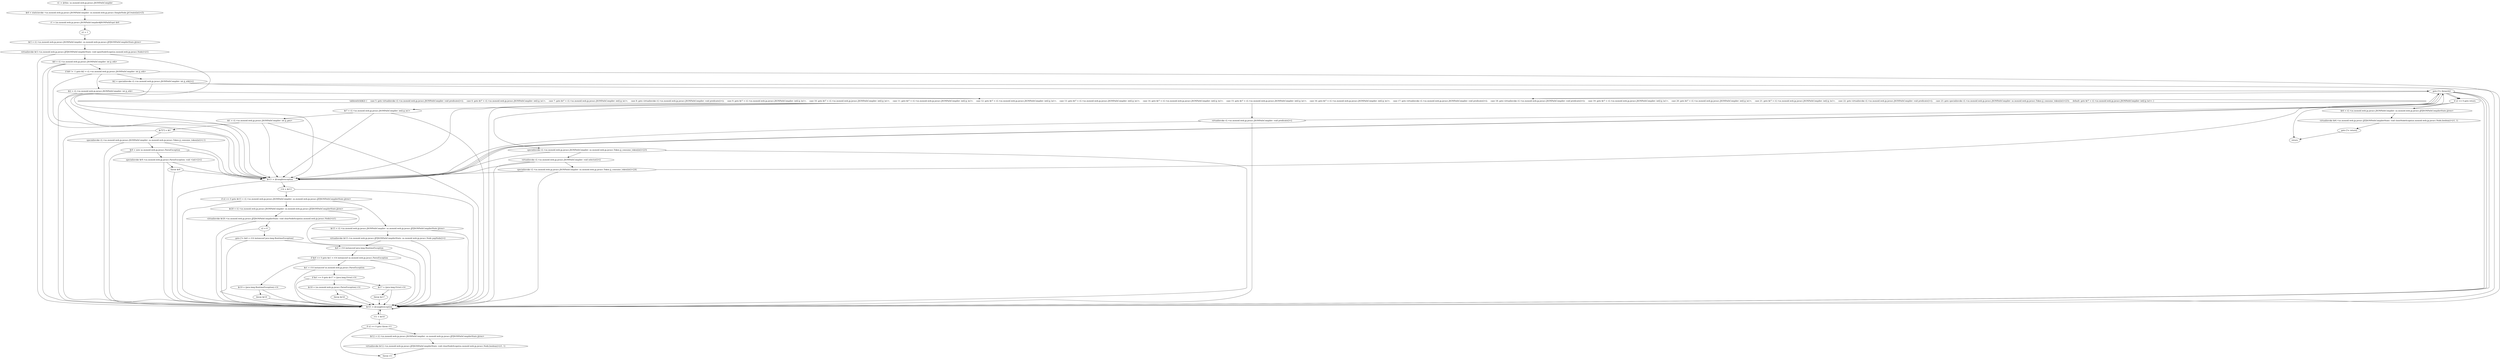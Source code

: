 digraph "unitGraph" {
    "r2 := @this: us.monoid.web.jp.javacc.JSONPathCompiler"
    "$r0 = staticinvoke <us.monoid.web.jp.javacc.JSONPathCompiler: us.monoid.web.jp.javacc.SimpleNode jjtCreate(int)>(5)"
    "r1 = (us.monoid.web.jp.javacc.JSONPathCompiler$JSONPathExpr) $r0"
    "z2 = 1"
    "$r3 = r2.<us.monoid.web.jp.javacc.JSONPathCompiler: us.monoid.web.jp.javacc.JJTJSONPathCompilerState jjtree>"
    "virtualinvoke $r3.<us.monoid.web.jp.javacc.JJTJSONPathCompilerState: void openNodeScope(us.monoid.web.jp.javacc.Node)>(r1)"
    "$i0 = r2.<us.monoid.web.jp.javacc.JSONPathCompiler: int jj_ntk>"
    "if $i0 != -1 goto $i2 = r2.<us.monoid.web.jp.javacc.JSONPathCompiler: int jj_ntk>"
    "$i2 = specialinvoke r2.<us.monoid.web.jp.javacc.JSONPathCompiler: int jj_ntk()>()"
    "goto [?= (branch)]"
    "$i2 = r2.<us.monoid.web.jp.javacc.JSONPathCompiler: int jj_ntk>"
    "tableswitch($i2) {     case 5: goto virtualinvoke r2.<us.monoid.web.jp.javacc.JSONPathCompiler: void predicate()>();     case 6: goto $r7 = r2.<us.monoid.web.jp.javacc.JSONPathCompiler: int[] jj_la1>;     case 7: goto $r7 = r2.<us.monoid.web.jp.javacc.JSONPathCompiler: int[] jj_la1>;     case 8: goto virtualinvoke r2.<us.monoid.web.jp.javacc.JSONPathCompiler: void predicate()>();     case 9: goto $r7 = r2.<us.monoid.web.jp.javacc.JSONPathCompiler: int[] jj_la1>;     case 10: goto $r7 = r2.<us.monoid.web.jp.javacc.JSONPathCompiler: int[] jj_la1>;     case 11: goto $r7 = r2.<us.monoid.web.jp.javacc.JSONPathCompiler: int[] jj_la1>;     case 12: goto $r7 = r2.<us.monoid.web.jp.javacc.JSONPathCompiler: int[] jj_la1>;     case 13: goto $r7 = r2.<us.monoid.web.jp.javacc.JSONPathCompiler: int[] jj_la1>;     case 14: goto $r7 = r2.<us.monoid.web.jp.javacc.JSONPathCompiler: int[] jj_la1>;     case 15: goto $r7 = r2.<us.monoid.web.jp.javacc.JSONPathCompiler: int[] jj_la1>;     case 16: goto $r7 = r2.<us.monoid.web.jp.javacc.JSONPathCompiler: int[] jj_la1>;     case 17: goto virtualinvoke r2.<us.monoid.web.jp.javacc.JSONPathCompiler: void predicate()>();     case 18: goto virtualinvoke r2.<us.monoid.web.jp.javacc.JSONPathCompiler: void predicate()>();     case 19: goto $r7 = r2.<us.monoid.web.jp.javacc.JSONPathCompiler: int[] jj_la1>;     case 20: goto $r7 = r2.<us.monoid.web.jp.javacc.JSONPathCompiler: int[] jj_la1>;     case 21: goto $r7 = r2.<us.monoid.web.jp.javacc.JSONPathCompiler: int[] jj_la1>;     case 22: goto virtualinvoke r2.<us.monoid.web.jp.javacc.JSONPathCompiler: void predicate()>();     case 23: goto specialinvoke r2.<us.monoid.web.jp.javacc.JSONPathCompiler: us.monoid.web.jp.javacc.Token jj_consume_token(int)>(23);     default: goto $r7 = r2.<us.monoid.web.jp.javacc.JSONPathCompiler: int[] jj_la1>; }"
    "virtualinvoke r2.<us.monoid.web.jp.javacc.JSONPathCompiler: void predicate()>()"
    "specialinvoke r2.<us.monoid.web.jp.javacc.JSONPathCompiler: us.monoid.web.jp.javacc.Token jj_consume_token(int)>(23)"
    "virtualinvoke r2.<us.monoid.web.jp.javacc.JSONPathCompiler: void selector()>()"
    "specialinvoke r2.<us.monoid.web.jp.javacc.JSONPathCompiler: us.monoid.web.jp.javacc.Token jj_consume_token(int)>(24)"
    "$r7 = r2.<us.monoid.web.jp.javacc.JSONPathCompiler: int[] jj_la1>"
    "$i1 = r2.<us.monoid.web.jp.javacc.JSONPathCompiler: int jj_gen>"
    "$r7[7] = $i1"
    "specialinvoke r2.<us.monoid.web.jp.javacc.JSONPathCompiler: us.monoid.web.jp.javacc.Token jj_consume_token(int)>(-1)"
    "$r9 = new us.monoid.web.jp.javacc.ParseException"
    "specialinvoke $r9.<us.monoid.web.jp.javacc.ParseException: void <init>()>()"
    "throw $r9"
    "if z2 == 0 goto return"
    "$r6 = r2.<us.monoid.web.jp.javacc.JSONPathCompiler: us.monoid.web.jp.javacc.JJTJSONPathCompilerState jjtree>"
    "virtualinvoke $r6.<us.monoid.web.jp.javacc.JJTJSONPathCompilerState: void closeNodeScope(us.monoid.web.jp.javacc.Node,boolean)>(r1, 1)"
    "goto [?= return]"
    "$r13 := @caughtexception"
    "r14 = $r13"
    "if z2 == 0 goto $r15 = r2.<us.monoid.web.jp.javacc.JSONPathCompiler: us.monoid.web.jp.javacc.JJTJSONPathCompilerState jjtree>"
    "$r20 = r2.<us.monoid.web.jp.javacc.JSONPathCompiler: us.monoid.web.jp.javacc.JJTJSONPathCompilerState jjtree>"
    "virtualinvoke $r20.<us.monoid.web.jp.javacc.JJTJSONPathCompilerState: void clearNodeScope(us.monoid.web.jp.javacc.Node)>(r1)"
    "z2 = 0"
    "goto [?= $z0 = r14 instanceof java.lang.RuntimeException]"
    "$r15 = r2.<us.monoid.web.jp.javacc.JSONPathCompiler: us.monoid.web.jp.javacc.JJTJSONPathCompilerState jjtree>"
    "virtualinvoke $r15.<us.monoid.web.jp.javacc.JJTJSONPathCompilerState: us.monoid.web.jp.javacc.Node popNode()>()"
    "$z0 = r14 instanceof java.lang.RuntimeException"
    "if $z0 == 0 goto $z1 = r14 instanceof us.monoid.web.jp.javacc.ParseException"
    "$r19 = (java.lang.RuntimeException) r14"
    "throw $r19"
    "$z1 = r14 instanceof us.monoid.web.jp.javacc.ParseException"
    "if $z1 == 0 goto $r17 = (java.lang.Error) r14"
    "$r18 = (us.monoid.web.jp.javacc.ParseException) r14"
    "throw $r18"
    "$r17 = (java.lang.Error) r14"
    "throw $r17"
    "$r10 := @caughtexception"
    "r11 = $r10"
    "if z2 == 0 goto throw r11"
    "$r12 = r2.<us.monoid.web.jp.javacc.JSONPathCompiler: us.monoid.web.jp.javacc.JJTJSONPathCompilerState jjtree>"
    "virtualinvoke $r12.<us.monoid.web.jp.javacc.JJTJSONPathCompilerState: void closeNodeScope(us.monoid.web.jp.javacc.Node,boolean)>(r1, 1)"
    "throw r11"
    "return"
    "r2 := @this: us.monoid.web.jp.javacc.JSONPathCompiler"->"$r0 = staticinvoke <us.monoid.web.jp.javacc.JSONPathCompiler: us.monoid.web.jp.javacc.SimpleNode jjtCreate(int)>(5)";
    "$r0 = staticinvoke <us.monoid.web.jp.javacc.JSONPathCompiler: us.monoid.web.jp.javacc.SimpleNode jjtCreate(int)>(5)"->"r1 = (us.monoid.web.jp.javacc.JSONPathCompiler$JSONPathExpr) $r0";
    "r1 = (us.monoid.web.jp.javacc.JSONPathCompiler$JSONPathExpr) $r0"->"z2 = 1";
    "z2 = 1"->"$r3 = r2.<us.monoid.web.jp.javacc.JSONPathCompiler: us.monoid.web.jp.javacc.JJTJSONPathCompilerState jjtree>";
    "$r3 = r2.<us.monoid.web.jp.javacc.JSONPathCompiler: us.monoid.web.jp.javacc.JJTJSONPathCompilerState jjtree>"->"virtualinvoke $r3.<us.monoid.web.jp.javacc.JJTJSONPathCompilerState: void openNodeScope(us.monoid.web.jp.javacc.Node)>(r1)";
    "virtualinvoke $r3.<us.monoid.web.jp.javacc.JJTJSONPathCompilerState: void openNodeScope(us.monoid.web.jp.javacc.Node)>(r1)"->"$r13 := @caughtexception";
    "virtualinvoke $r3.<us.monoid.web.jp.javacc.JJTJSONPathCompilerState: void openNodeScope(us.monoid.web.jp.javacc.Node)>(r1)"->"$r10 := @caughtexception";
    "virtualinvoke $r3.<us.monoid.web.jp.javacc.JJTJSONPathCompilerState: void openNodeScope(us.monoid.web.jp.javacc.Node)>(r1)"->"$i0 = r2.<us.monoid.web.jp.javacc.JSONPathCompiler: int jj_ntk>";
    "$i0 = r2.<us.monoid.web.jp.javacc.JSONPathCompiler: int jj_ntk>"->"$r13 := @caughtexception";
    "$i0 = r2.<us.monoid.web.jp.javacc.JSONPathCompiler: int jj_ntk>"->"$r10 := @caughtexception";
    "$i0 = r2.<us.monoid.web.jp.javacc.JSONPathCompiler: int jj_ntk>"->"if $i0 != -1 goto $i2 = r2.<us.monoid.web.jp.javacc.JSONPathCompiler: int jj_ntk>";
    "if $i0 != -1 goto $i2 = r2.<us.monoid.web.jp.javacc.JSONPathCompiler: int jj_ntk>"->"$i2 = specialinvoke r2.<us.monoid.web.jp.javacc.JSONPathCompiler: int jj_ntk()>()";
    "if $i0 != -1 goto $i2 = r2.<us.monoid.web.jp.javacc.JSONPathCompiler: int jj_ntk>"->"$i2 = r2.<us.monoid.web.jp.javacc.JSONPathCompiler: int jj_ntk>";
    "if $i0 != -1 goto $i2 = r2.<us.monoid.web.jp.javacc.JSONPathCompiler: int jj_ntk>"->"$r13 := @caughtexception";
    "if $i0 != -1 goto $i2 = r2.<us.monoid.web.jp.javacc.JSONPathCompiler: int jj_ntk>"->"$r10 := @caughtexception";
    "$i2 = specialinvoke r2.<us.monoid.web.jp.javacc.JSONPathCompiler: int jj_ntk()>()"->"$r13 := @caughtexception";
    "$i2 = specialinvoke r2.<us.monoid.web.jp.javacc.JSONPathCompiler: int jj_ntk()>()"->"$r10 := @caughtexception";
    "$i2 = specialinvoke r2.<us.monoid.web.jp.javacc.JSONPathCompiler: int jj_ntk()>()"->"goto [?= (branch)]";
    "goto [?= (branch)]"->"$r13 := @caughtexception";
    "goto [?= (branch)]"->"$r10 := @caughtexception";
    "goto [?= (branch)]"->"tableswitch($i2) {     case 5: goto virtualinvoke r2.<us.monoid.web.jp.javacc.JSONPathCompiler: void predicate()>();     case 6: goto $r7 = r2.<us.monoid.web.jp.javacc.JSONPathCompiler: int[] jj_la1>;     case 7: goto $r7 = r2.<us.monoid.web.jp.javacc.JSONPathCompiler: int[] jj_la1>;     case 8: goto virtualinvoke r2.<us.monoid.web.jp.javacc.JSONPathCompiler: void predicate()>();     case 9: goto $r7 = r2.<us.monoid.web.jp.javacc.JSONPathCompiler: int[] jj_la1>;     case 10: goto $r7 = r2.<us.monoid.web.jp.javacc.JSONPathCompiler: int[] jj_la1>;     case 11: goto $r7 = r2.<us.monoid.web.jp.javacc.JSONPathCompiler: int[] jj_la1>;     case 12: goto $r7 = r2.<us.monoid.web.jp.javacc.JSONPathCompiler: int[] jj_la1>;     case 13: goto $r7 = r2.<us.monoid.web.jp.javacc.JSONPathCompiler: int[] jj_la1>;     case 14: goto $r7 = r2.<us.monoid.web.jp.javacc.JSONPathCompiler: int[] jj_la1>;     case 15: goto $r7 = r2.<us.monoid.web.jp.javacc.JSONPathCompiler: int[] jj_la1>;     case 16: goto $r7 = r2.<us.monoid.web.jp.javacc.JSONPathCompiler: int[] jj_la1>;     case 17: goto virtualinvoke r2.<us.monoid.web.jp.javacc.JSONPathCompiler: void predicate()>();     case 18: goto virtualinvoke r2.<us.monoid.web.jp.javacc.JSONPathCompiler: void predicate()>();     case 19: goto $r7 = r2.<us.monoid.web.jp.javacc.JSONPathCompiler: int[] jj_la1>;     case 20: goto $r7 = r2.<us.monoid.web.jp.javacc.JSONPathCompiler: int[] jj_la1>;     case 21: goto $r7 = r2.<us.monoid.web.jp.javacc.JSONPathCompiler: int[] jj_la1>;     case 22: goto virtualinvoke r2.<us.monoid.web.jp.javacc.JSONPathCompiler: void predicate()>();     case 23: goto specialinvoke r2.<us.monoid.web.jp.javacc.JSONPathCompiler: us.monoid.web.jp.javacc.Token jj_consume_token(int)>(23);     default: goto $r7 = r2.<us.monoid.web.jp.javacc.JSONPathCompiler: int[] jj_la1>; }";
    "$i2 = r2.<us.monoid.web.jp.javacc.JSONPathCompiler: int jj_ntk>"->"$r13 := @caughtexception";
    "$i2 = r2.<us.monoid.web.jp.javacc.JSONPathCompiler: int jj_ntk>"->"$r10 := @caughtexception";
    "$i2 = r2.<us.monoid.web.jp.javacc.JSONPathCompiler: int jj_ntk>"->"tableswitch($i2) {     case 5: goto virtualinvoke r2.<us.monoid.web.jp.javacc.JSONPathCompiler: void predicate()>();     case 6: goto $r7 = r2.<us.monoid.web.jp.javacc.JSONPathCompiler: int[] jj_la1>;     case 7: goto $r7 = r2.<us.monoid.web.jp.javacc.JSONPathCompiler: int[] jj_la1>;     case 8: goto virtualinvoke r2.<us.monoid.web.jp.javacc.JSONPathCompiler: void predicate()>();     case 9: goto $r7 = r2.<us.monoid.web.jp.javacc.JSONPathCompiler: int[] jj_la1>;     case 10: goto $r7 = r2.<us.monoid.web.jp.javacc.JSONPathCompiler: int[] jj_la1>;     case 11: goto $r7 = r2.<us.monoid.web.jp.javacc.JSONPathCompiler: int[] jj_la1>;     case 12: goto $r7 = r2.<us.monoid.web.jp.javacc.JSONPathCompiler: int[] jj_la1>;     case 13: goto $r7 = r2.<us.monoid.web.jp.javacc.JSONPathCompiler: int[] jj_la1>;     case 14: goto $r7 = r2.<us.monoid.web.jp.javacc.JSONPathCompiler: int[] jj_la1>;     case 15: goto $r7 = r2.<us.monoid.web.jp.javacc.JSONPathCompiler: int[] jj_la1>;     case 16: goto $r7 = r2.<us.monoid.web.jp.javacc.JSONPathCompiler: int[] jj_la1>;     case 17: goto virtualinvoke r2.<us.monoid.web.jp.javacc.JSONPathCompiler: void predicate()>();     case 18: goto virtualinvoke r2.<us.monoid.web.jp.javacc.JSONPathCompiler: void predicate()>();     case 19: goto $r7 = r2.<us.monoid.web.jp.javacc.JSONPathCompiler: int[] jj_la1>;     case 20: goto $r7 = r2.<us.monoid.web.jp.javacc.JSONPathCompiler: int[] jj_la1>;     case 21: goto $r7 = r2.<us.monoid.web.jp.javacc.JSONPathCompiler: int[] jj_la1>;     case 22: goto virtualinvoke r2.<us.monoid.web.jp.javacc.JSONPathCompiler: void predicate()>();     case 23: goto specialinvoke r2.<us.monoid.web.jp.javacc.JSONPathCompiler: us.monoid.web.jp.javacc.Token jj_consume_token(int)>(23);     default: goto $r7 = r2.<us.monoid.web.jp.javacc.JSONPathCompiler: int[] jj_la1>; }";
    "tableswitch($i2) {     case 5: goto virtualinvoke r2.<us.monoid.web.jp.javacc.JSONPathCompiler: void predicate()>();     case 6: goto $r7 = r2.<us.monoid.web.jp.javacc.JSONPathCompiler: int[] jj_la1>;     case 7: goto $r7 = r2.<us.monoid.web.jp.javacc.JSONPathCompiler: int[] jj_la1>;     case 8: goto virtualinvoke r2.<us.monoid.web.jp.javacc.JSONPathCompiler: void predicate()>();     case 9: goto $r7 = r2.<us.monoid.web.jp.javacc.JSONPathCompiler: int[] jj_la1>;     case 10: goto $r7 = r2.<us.monoid.web.jp.javacc.JSONPathCompiler: int[] jj_la1>;     case 11: goto $r7 = r2.<us.monoid.web.jp.javacc.JSONPathCompiler: int[] jj_la1>;     case 12: goto $r7 = r2.<us.monoid.web.jp.javacc.JSONPathCompiler: int[] jj_la1>;     case 13: goto $r7 = r2.<us.monoid.web.jp.javacc.JSONPathCompiler: int[] jj_la1>;     case 14: goto $r7 = r2.<us.monoid.web.jp.javacc.JSONPathCompiler: int[] jj_la1>;     case 15: goto $r7 = r2.<us.monoid.web.jp.javacc.JSONPathCompiler: int[] jj_la1>;     case 16: goto $r7 = r2.<us.monoid.web.jp.javacc.JSONPathCompiler: int[] jj_la1>;     case 17: goto virtualinvoke r2.<us.monoid.web.jp.javacc.JSONPathCompiler: void predicate()>();     case 18: goto virtualinvoke r2.<us.monoid.web.jp.javacc.JSONPathCompiler: void predicate()>();     case 19: goto $r7 = r2.<us.monoid.web.jp.javacc.JSONPathCompiler: int[] jj_la1>;     case 20: goto $r7 = r2.<us.monoid.web.jp.javacc.JSONPathCompiler: int[] jj_la1>;     case 21: goto $r7 = r2.<us.monoid.web.jp.javacc.JSONPathCompiler: int[] jj_la1>;     case 22: goto virtualinvoke r2.<us.monoid.web.jp.javacc.JSONPathCompiler: void predicate()>();     case 23: goto specialinvoke r2.<us.monoid.web.jp.javacc.JSONPathCompiler: us.monoid.web.jp.javacc.Token jj_consume_token(int)>(23);     default: goto $r7 = r2.<us.monoid.web.jp.javacc.JSONPathCompiler: int[] jj_la1>; }"->"virtualinvoke r2.<us.monoid.web.jp.javacc.JSONPathCompiler: void predicate()>()";
    "tableswitch($i2) {     case 5: goto virtualinvoke r2.<us.monoid.web.jp.javacc.JSONPathCompiler: void predicate()>();     case 6: goto $r7 = r2.<us.monoid.web.jp.javacc.JSONPathCompiler: int[] jj_la1>;     case 7: goto $r7 = r2.<us.monoid.web.jp.javacc.JSONPathCompiler: int[] jj_la1>;     case 8: goto virtualinvoke r2.<us.monoid.web.jp.javacc.JSONPathCompiler: void predicate()>();     case 9: goto $r7 = r2.<us.monoid.web.jp.javacc.JSONPathCompiler: int[] jj_la1>;     case 10: goto $r7 = r2.<us.monoid.web.jp.javacc.JSONPathCompiler: int[] jj_la1>;     case 11: goto $r7 = r2.<us.monoid.web.jp.javacc.JSONPathCompiler: int[] jj_la1>;     case 12: goto $r7 = r2.<us.monoid.web.jp.javacc.JSONPathCompiler: int[] jj_la1>;     case 13: goto $r7 = r2.<us.monoid.web.jp.javacc.JSONPathCompiler: int[] jj_la1>;     case 14: goto $r7 = r2.<us.monoid.web.jp.javacc.JSONPathCompiler: int[] jj_la1>;     case 15: goto $r7 = r2.<us.monoid.web.jp.javacc.JSONPathCompiler: int[] jj_la1>;     case 16: goto $r7 = r2.<us.monoid.web.jp.javacc.JSONPathCompiler: int[] jj_la1>;     case 17: goto virtualinvoke r2.<us.monoid.web.jp.javacc.JSONPathCompiler: void predicate()>();     case 18: goto virtualinvoke r2.<us.monoid.web.jp.javacc.JSONPathCompiler: void predicate()>();     case 19: goto $r7 = r2.<us.monoid.web.jp.javacc.JSONPathCompiler: int[] jj_la1>;     case 20: goto $r7 = r2.<us.monoid.web.jp.javacc.JSONPathCompiler: int[] jj_la1>;     case 21: goto $r7 = r2.<us.monoid.web.jp.javacc.JSONPathCompiler: int[] jj_la1>;     case 22: goto virtualinvoke r2.<us.monoid.web.jp.javacc.JSONPathCompiler: void predicate()>();     case 23: goto specialinvoke r2.<us.monoid.web.jp.javacc.JSONPathCompiler: us.monoid.web.jp.javacc.Token jj_consume_token(int)>(23);     default: goto $r7 = r2.<us.monoid.web.jp.javacc.JSONPathCompiler: int[] jj_la1>; }"->"$r7 = r2.<us.monoid.web.jp.javacc.JSONPathCompiler: int[] jj_la1>";
    "tableswitch($i2) {     case 5: goto virtualinvoke r2.<us.monoid.web.jp.javacc.JSONPathCompiler: void predicate()>();     case 6: goto $r7 = r2.<us.monoid.web.jp.javacc.JSONPathCompiler: int[] jj_la1>;     case 7: goto $r7 = r2.<us.monoid.web.jp.javacc.JSONPathCompiler: int[] jj_la1>;     case 8: goto virtualinvoke r2.<us.monoid.web.jp.javacc.JSONPathCompiler: void predicate()>();     case 9: goto $r7 = r2.<us.monoid.web.jp.javacc.JSONPathCompiler: int[] jj_la1>;     case 10: goto $r7 = r2.<us.monoid.web.jp.javacc.JSONPathCompiler: int[] jj_la1>;     case 11: goto $r7 = r2.<us.monoid.web.jp.javacc.JSONPathCompiler: int[] jj_la1>;     case 12: goto $r7 = r2.<us.monoid.web.jp.javacc.JSONPathCompiler: int[] jj_la1>;     case 13: goto $r7 = r2.<us.monoid.web.jp.javacc.JSONPathCompiler: int[] jj_la1>;     case 14: goto $r7 = r2.<us.monoid.web.jp.javacc.JSONPathCompiler: int[] jj_la1>;     case 15: goto $r7 = r2.<us.monoid.web.jp.javacc.JSONPathCompiler: int[] jj_la1>;     case 16: goto $r7 = r2.<us.monoid.web.jp.javacc.JSONPathCompiler: int[] jj_la1>;     case 17: goto virtualinvoke r2.<us.monoid.web.jp.javacc.JSONPathCompiler: void predicate()>();     case 18: goto virtualinvoke r2.<us.monoid.web.jp.javacc.JSONPathCompiler: void predicate()>();     case 19: goto $r7 = r2.<us.monoid.web.jp.javacc.JSONPathCompiler: int[] jj_la1>;     case 20: goto $r7 = r2.<us.monoid.web.jp.javacc.JSONPathCompiler: int[] jj_la1>;     case 21: goto $r7 = r2.<us.monoid.web.jp.javacc.JSONPathCompiler: int[] jj_la1>;     case 22: goto virtualinvoke r2.<us.monoid.web.jp.javacc.JSONPathCompiler: void predicate()>();     case 23: goto specialinvoke r2.<us.monoid.web.jp.javacc.JSONPathCompiler: us.monoid.web.jp.javacc.Token jj_consume_token(int)>(23);     default: goto $r7 = r2.<us.monoid.web.jp.javacc.JSONPathCompiler: int[] jj_la1>; }"->"specialinvoke r2.<us.monoid.web.jp.javacc.JSONPathCompiler: us.monoid.web.jp.javacc.Token jj_consume_token(int)>(23)";
    "tableswitch($i2) {     case 5: goto virtualinvoke r2.<us.monoid.web.jp.javacc.JSONPathCompiler: void predicate()>();     case 6: goto $r7 = r2.<us.monoid.web.jp.javacc.JSONPathCompiler: int[] jj_la1>;     case 7: goto $r7 = r2.<us.monoid.web.jp.javacc.JSONPathCompiler: int[] jj_la1>;     case 8: goto virtualinvoke r2.<us.monoid.web.jp.javacc.JSONPathCompiler: void predicate()>();     case 9: goto $r7 = r2.<us.monoid.web.jp.javacc.JSONPathCompiler: int[] jj_la1>;     case 10: goto $r7 = r2.<us.monoid.web.jp.javacc.JSONPathCompiler: int[] jj_la1>;     case 11: goto $r7 = r2.<us.monoid.web.jp.javacc.JSONPathCompiler: int[] jj_la1>;     case 12: goto $r7 = r2.<us.monoid.web.jp.javacc.JSONPathCompiler: int[] jj_la1>;     case 13: goto $r7 = r2.<us.monoid.web.jp.javacc.JSONPathCompiler: int[] jj_la1>;     case 14: goto $r7 = r2.<us.monoid.web.jp.javacc.JSONPathCompiler: int[] jj_la1>;     case 15: goto $r7 = r2.<us.monoid.web.jp.javacc.JSONPathCompiler: int[] jj_la1>;     case 16: goto $r7 = r2.<us.monoid.web.jp.javacc.JSONPathCompiler: int[] jj_la1>;     case 17: goto virtualinvoke r2.<us.monoid.web.jp.javacc.JSONPathCompiler: void predicate()>();     case 18: goto virtualinvoke r2.<us.monoid.web.jp.javacc.JSONPathCompiler: void predicate()>();     case 19: goto $r7 = r2.<us.monoid.web.jp.javacc.JSONPathCompiler: int[] jj_la1>;     case 20: goto $r7 = r2.<us.monoid.web.jp.javacc.JSONPathCompiler: int[] jj_la1>;     case 21: goto $r7 = r2.<us.monoid.web.jp.javacc.JSONPathCompiler: int[] jj_la1>;     case 22: goto virtualinvoke r2.<us.monoid.web.jp.javacc.JSONPathCompiler: void predicate()>();     case 23: goto specialinvoke r2.<us.monoid.web.jp.javacc.JSONPathCompiler: us.monoid.web.jp.javacc.Token jj_consume_token(int)>(23);     default: goto $r7 = r2.<us.monoid.web.jp.javacc.JSONPathCompiler: int[] jj_la1>; }"->"$r13 := @caughtexception";
    "tableswitch($i2) {     case 5: goto virtualinvoke r2.<us.monoid.web.jp.javacc.JSONPathCompiler: void predicate()>();     case 6: goto $r7 = r2.<us.monoid.web.jp.javacc.JSONPathCompiler: int[] jj_la1>;     case 7: goto $r7 = r2.<us.monoid.web.jp.javacc.JSONPathCompiler: int[] jj_la1>;     case 8: goto virtualinvoke r2.<us.monoid.web.jp.javacc.JSONPathCompiler: void predicate()>();     case 9: goto $r7 = r2.<us.monoid.web.jp.javacc.JSONPathCompiler: int[] jj_la1>;     case 10: goto $r7 = r2.<us.monoid.web.jp.javacc.JSONPathCompiler: int[] jj_la1>;     case 11: goto $r7 = r2.<us.monoid.web.jp.javacc.JSONPathCompiler: int[] jj_la1>;     case 12: goto $r7 = r2.<us.monoid.web.jp.javacc.JSONPathCompiler: int[] jj_la1>;     case 13: goto $r7 = r2.<us.monoid.web.jp.javacc.JSONPathCompiler: int[] jj_la1>;     case 14: goto $r7 = r2.<us.monoid.web.jp.javacc.JSONPathCompiler: int[] jj_la1>;     case 15: goto $r7 = r2.<us.monoid.web.jp.javacc.JSONPathCompiler: int[] jj_la1>;     case 16: goto $r7 = r2.<us.monoid.web.jp.javacc.JSONPathCompiler: int[] jj_la1>;     case 17: goto virtualinvoke r2.<us.monoid.web.jp.javacc.JSONPathCompiler: void predicate()>();     case 18: goto virtualinvoke r2.<us.monoid.web.jp.javacc.JSONPathCompiler: void predicate()>();     case 19: goto $r7 = r2.<us.monoid.web.jp.javacc.JSONPathCompiler: int[] jj_la1>;     case 20: goto $r7 = r2.<us.monoid.web.jp.javacc.JSONPathCompiler: int[] jj_la1>;     case 21: goto $r7 = r2.<us.monoid.web.jp.javacc.JSONPathCompiler: int[] jj_la1>;     case 22: goto virtualinvoke r2.<us.monoid.web.jp.javacc.JSONPathCompiler: void predicate()>();     case 23: goto specialinvoke r2.<us.monoid.web.jp.javacc.JSONPathCompiler: us.monoid.web.jp.javacc.Token jj_consume_token(int)>(23);     default: goto $r7 = r2.<us.monoid.web.jp.javacc.JSONPathCompiler: int[] jj_la1>; }"->"$r10 := @caughtexception";
    "virtualinvoke r2.<us.monoid.web.jp.javacc.JSONPathCompiler: void predicate()>()"->"$r13 := @caughtexception";
    "virtualinvoke r2.<us.monoid.web.jp.javacc.JSONPathCompiler: void predicate()>()"->"$r10 := @caughtexception";
    "virtualinvoke r2.<us.monoid.web.jp.javacc.JSONPathCompiler: void predicate()>()"->"goto [?= (branch)]";
    "goto [?= (branch)]"->"$r13 := @caughtexception";
    "goto [?= (branch)]"->"$r10 := @caughtexception";
    "goto [?= (branch)]"->"if z2 == 0 goto return";
    "specialinvoke r2.<us.monoid.web.jp.javacc.JSONPathCompiler: us.monoid.web.jp.javacc.Token jj_consume_token(int)>(23)"->"$r13 := @caughtexception";
    "specialinvoke r2.<us.monoid.web.jp.javacc.JSONPathCompiler: us.monoid.web.jp.javacc.Token jj_consume_token(int)>(23)"->"$r10 := @caughtexception";
    "specialinvoke r2.<us.monoid.web.jp.javacc.JSONPathCompiler: us.monoid.web.jp.javacc.Token jj_consume_token(int)>(23)"->"virtualinvoke r2.<us.monoid.web.jp.javacc.JSONPathCompiler: void selector()>()";
    "virtualinvoke r2.<us.monoid.web.jp.javacc.JSONPathCompiler: void selector()>()"->"$r13 := @caughtexception";
    "virtualinvoke r2.<us.monoid.web.jp.javacc.JSONPathCompiler: void selector()>()"->"$r10 := @caughtexception";
    "virtualinvoke r2.<us.monoid.web.jp.javacc.JSONPathCompiler: void selector()>()"->"specialinvoke r2.<us.monoid.web.jp.javacc.JSONPathCompiler: us.monoid.web.jp.javacc.Token jj_consume_token(int)>(24)";
    "specialinvoke r2.<us.monoid.web.jp.javacc.JSONPathCompiler: us.monoid.web.jp.javacc.Token jj_consume_token(int)>(24)"->"$r13 := @caughtexception";
    "specialinvoke r2.<us.monoid.web.jp.javacc.JSONPathCompiler: us.monoid.web.jp.javacc.Token jj_consume_token(int)>(24)"->"$r10 := @caughtexception";
    "specialinvoke r2.<us.monoid.web.jp.javacc.JSONPathCompiler: us.monoid.web.jp.javacc.Token jj_consume_token(int)>(24)"->"goto [?= (branch)]";
    "goto [?= (branch)]"->"$r13 := @caughtexception";
    "goto [?= (branch)]"->"$r10 := @caughtexception";
    "goto [?= (branch)]"->"if z2 == 0 goto return";
    "$r7 = r2.<us.monoid.web.jp.javacc.JSONPathCompiler: int[] jj_la1>"->"$r13 := @caughtexception";
    "$r7 = r2.<us.monoid.web.jp.javacc.JSONPathCompiler: int[] jj_la1>"->"$r10 := @caughtexception";
    "$r7 = r2.<us.monoid.web.jp.javacc.JSONPathCompiler: int[] jj_la1>"->"$i1 = r2.<us.monoid.web.jp.javacc.JSONPathCompiler: int jj_gen>";
    "$i1 = r2.<us.monoid.web.jp.javacc.JSONPathCompiler: int jj_gen>"->"$r13 := @caughtexception";
    "$i1 = r2.<us.monoid.web.jp.javacc.JSONPathCompiler: int jj_gen>"->"$r10 := @caughtexception";
    "$i1 = r2.<us.monoid.web.jp.javacc.JSONPathCompiler: int jj_gen>"->"$r7[7] = $i1";
    "$r7[7] = $i1"->"$r13 := @caughtexception";
    "$r7[7] = $i1"->"$r10 := @caughtexception";
    "$r7[7] = $i1"->"specialinvoke r2.<us.monoid.web.jp.javacc.JSONPathCompiler: us.monoid.web.jp.javacc.Token jj_consume_token(int)>(-1)";
    "specialinvoke r2.<us.monoid.web.jp.javacc.JSONPathCompiler: us.monoid.web.jp.javacc.Token jj_consume_token(int)>(-1)"->"$r13 := @caughtexception";
    "specialinvoke r2.<us.monoid.web.jp.javacc.JSONPathCompiler: us.monoid.web.jp.javacc.Token jj_consume_token(int)>(-1)"->"$r10 := @caughtexception";
    "specialinvoke r2.<us.monoid.web.jp.javacc.JSONPathCompiler: us.monoid.web.jp.javacc.Token jj_consume_token(int)>(-1)"->"$r9 = new us.monoid.web.jp.javacc.ParseException";
    "$r9 = new us.monoid.web.jp.javacc.ParseException"->"$r13 := @caughtexception";
    "$r9 = new us.monoid.web.jp.javacc.ParseException"->"$r10 := @caughtexception";
    "$r9 = new us.monoid.web.jp.javacc.ParseException"->"specialinvoke $r9.<us.monoid.web.jp.javacc.ParseException: void <init>()>()";
    "specialinvoke $r9.<us.monoid.web.jp.javacc.ParseException: void <init>()>()"->"$r13 := @caughtexception";
    "specialinvoke $r9.<us.monoid.web.jp.javacc.ParseException: void <init>()>()"->"$r10 := @caughtexception";
    "specialinvoke $r9.<us.monoid.web.jp.javacc.ParseException: void <init>()>()"->"throw $r9";
    "throw $r9"->"$r13 := @caughtexception";
    "throw $r9"->"$r10 := @caughtexception";
    "if z2 == 0 goto return"->"$r6 = r2.<us.monoid.web.jp.javacc.JSONPathCompiler: us.monoid.web.jp.javacc.JJTJSONPathCompilerState jjtree>";
    "if z2 == 0 goto return"->"return";
    "$r6 = r2.<us.monoid.web.jp.javacc.JSONPathCompiler: us.monoid.web.jp.javacc.JJTJSONPathCompilerState jjtree>"->"virtualinvoke $r6.<us.monoid.web.jp.javacc.JJTJSONPathCompilerState: void closeNodeScope(us.monoid.web.jp.javacc.Node,boolean)>(r1, 1)";
    "virtualinvoke $r6.<us.monoid.web.jp.javacc.JJTJSONPathCompilerState: void closeNodeScope(us.monoid.web.jp.javacc.Node,boolean)>(r1, 1)"->"goto [?= return]";
    "goto [?= return]"->"return";
    "$r13 := @caughtexception"->"r14 = $r13";
    "$r13 := @caughtexception"->"$r10 := @caughtexception";
    "r14 = $r13"->"if z2 == 0 goto $r15 = r2.<us.monoid.web.jp.javacc.JSONPathCompiler: us.monoid.web.jp.javacc.JJTJSONPathCompilerState jjtree>";
    "r14 = $r13"->"$r10 := @caughtexception";
    "if z2 == 0 goto $r15 = r2.<us.monoid.web.jp.javacc.JSONPathCompiler: us.monoid.web.jp.javacc.JJTJSONPathCompilerState jjtree>"->"$r20 = r2.<us.monoid.web.jp.javacc.JSONPathCompiler: us.monoid.web.jp.javacc.JJTJSONPathCompilerState jjtree>";
    "if z2 == 0 goto $r15 = r2.<us.monoid.web.jp.javacc.JSONPathCompiler: us.monoid.web.jp.javacc.JJTJSONPathCompilerState jjtree>"->"$r15 = r2.<us.monoid.web.jp.javacc.JSONPathCompiler: us.monoid.web.jp.javacc.JJTJSONPathCompilerState jjtree>";
    "if z2 == 0 goto $r15 = r2.<us.monoid.web.jp.javacc.JSONPathCompiler: us.monoid.web.jp.javacc.JJTJSONPathCompilerState jjtree>"->"$r10 := @caughtexception";
    "$r20 = r2.<us.monoid.web.jp.javacc.JSONPathCompiler: us.monoid.web.jp.javacc.JJTJSONPathCompilerState jjtree>"->"virtualinvoke $r20.<us.monoid.web.jp.javacc.JJTJSONPathCompilerState: void clearNodeScope(us.monoid.web.jp.javacc.Node)>(r1)";
    "$r20 = r2.<us.monoid.web.jp.javacc.JSONPathCompiler: us.monoid.web.jp.javacc.JJTJSONPathCompilerState jjtree>"->"$r10 := @caughtexception";
    "virtualinvoke $r20.<us.monoid.web.jp.javacc.JJTJSONPathCompilerState: void clearNodeScope(us.monoid.web.jp.javacc.Node)>(r1)"->"z2 = 0";
    "virtualinvoke $r20.<us.monoid.web.jp.javacc.JJTJSONPathCompilerState: void clearNodeScope(us.monoid.web.jp.javacc.Node)>(r1)"->"$r10 := @caughtexception";
    "z2 = 0"->"goto [?= $z0 = r14 instanceof java.lang.RuntimeException]";
    "z2 = 0"->"$r10 := @caughtexception";
    "goto [?= $z0 = r14 instanceof java.lang.RuntimeException]"->"$z0 = r14 instanceof java.lang.RuntimeException";
    "goto [?= $z0 = r14 instanceof java.lang.RuntimeException]"->"$r10 := @caughtexception";
    "$r15 = r2.<us.monoid.web.jp.javacc.JSONPathCompiler: us.monoid.web.jp.javacc.JJTJSONPathCompilerState jjtree>"->"virtualinvoke $r15.<us.monoid.web.jp.javacc.JJTJSONPathCompilerState: us.monoid.web.jp.javacc.Node popNode()>()";
    "$r15 = r2.<us.monoid.web.jp.javacc.JSONPathCompiler: us.monoid.web.jp.javacc.JJTJSONPathCompilerState jjtree>"->"$r10 := @caughtexception";
    "virtualinvoke $r15.<us.monoid.web.jp.javacc.JJTJSONPathCompilerState: us.monoid.web.jp.javacc.Node popNode()>()"->"$z0 = r14 instanceof java.lang.RuntimeException";
    "virtualinvoke $r15.<us.monoid.web.jp.javacc.JJTJSONPathCompilerState: us.monoid.web.jp.javacc.Node popNode()>()"->"$r10 := @caughtexception";
    "$z0 = r14 instanceof java.lang.RuntimeException"->"if $z0 == 0 goto $z1 = r14 instanceof us.monoid.web.jp.javacc.ParseException";
    "$z0 = r14 instanceof java.lang.RuntimeException"->"$r10 := @caughtexception";
    "if $z0 == 0 goto $z1 = r14 instanceof us.monoid.web.jp.javacc.ParseException"->"$r19 = (java.lang.RuntimeException) r14";
    "if $z0 == 0 goto $z1 = r14 instanceof us.monoid.web.jp.javacc.ParseException"->"$z1 = r14 instanceof us.monoid.web.jp.javacc.ParseException";
    "if $z0 == 0 goto $z1 = r14 instanceof us.monoid.web.jp.javacc.ParseException"->"$r10 := @caughtexception";
    "$r19 = (java.lang.RuntimeException) r14"->"throw $r19";
    "$r19 = (java.lang.RuntimeException) r14"->"$r10 := @caughtexception";
    "throw $r19"->"$r10 := @caughtexception";
    "$z1 = r14 instanceof us.monoid.web.jp.javacc.ParseException"->"if $z1 == 0 goto $r17 = (java.lang.Error) r14";
    "$z1 = r14 instanceof us.monoid.web.jp.javacc.ParseException"->"$r10 := @caughtexception";
    "if $z1 == 0 goto $r17 = (java.lang.Error) r14"->"$r18 = (us.monoid.web.jp.javacc.ParseException) r14";
    "if $z1 == 0 goto $r17 = (java.lang.Error) r14"->"$r17 = (java.lang.Error) r14";
    "if $z1 == 0 goto $r17 = (java.lang.Error) r14"->"$r10 := @caughtexception";
    "$r18 = (us.monoid.web.jp.javacc.ParseException) r14"->"throw $r18";
    "$r18 = (us.monoid.web.jp.javacc.ParseException) r14"->"$r10 := @caughtexception";
    "throw $r18"->"$r10 := @caughtexception";
    "$r17 = (java.lang.Error) r14"->"throw $r17";
    "$r17 = (java.lang.Error) r14"->"$r10 := @caughtexception";
    "throw $r17"->"$r10 := @caughtexception";
    "$r10 := @caughtexception"->"r11 = $r10";
    "$r10 := @caughtexception"->"$r10 := @caughtexception";
    "r11 = $r10"->"if z2 == 0 goto throw r11";
    "r11 = $r10"->"$r10 := @caughtexception";
    "if z2 == 0 goto throw r11"->"$r12 = r2.<us.monoid.web.jp.javacc.JSONPathCompiler: us.monoid.web.jp.javacc.JJTJSONPathCompilerState jjtree>";
    "if z2 == 0 goto throw r11"->"throw r11";
    "$r12 = r2.<us.monoid.web.jp.javacc.JSONPathCompiler: us.monoid.web.jp.javacc.JJTJSONPathCompilerState jjtree>"->"virtualinvoke $r12.<us.monoid.web.jp.javacc.JJTJSONPathCompilerState: void closeNodeScope(us.monoid.web.jp.javacc.Node,boolean)>(r1, 1)";
    "virtualinvoke $r12.<us.monoid.web.jp.javacc.JJTJSONPathCompilerState: void closeNodeScope(us.monoid.web.jp.javacc.Node,boolean)>(r1, 1)"->"throw r11";
}

